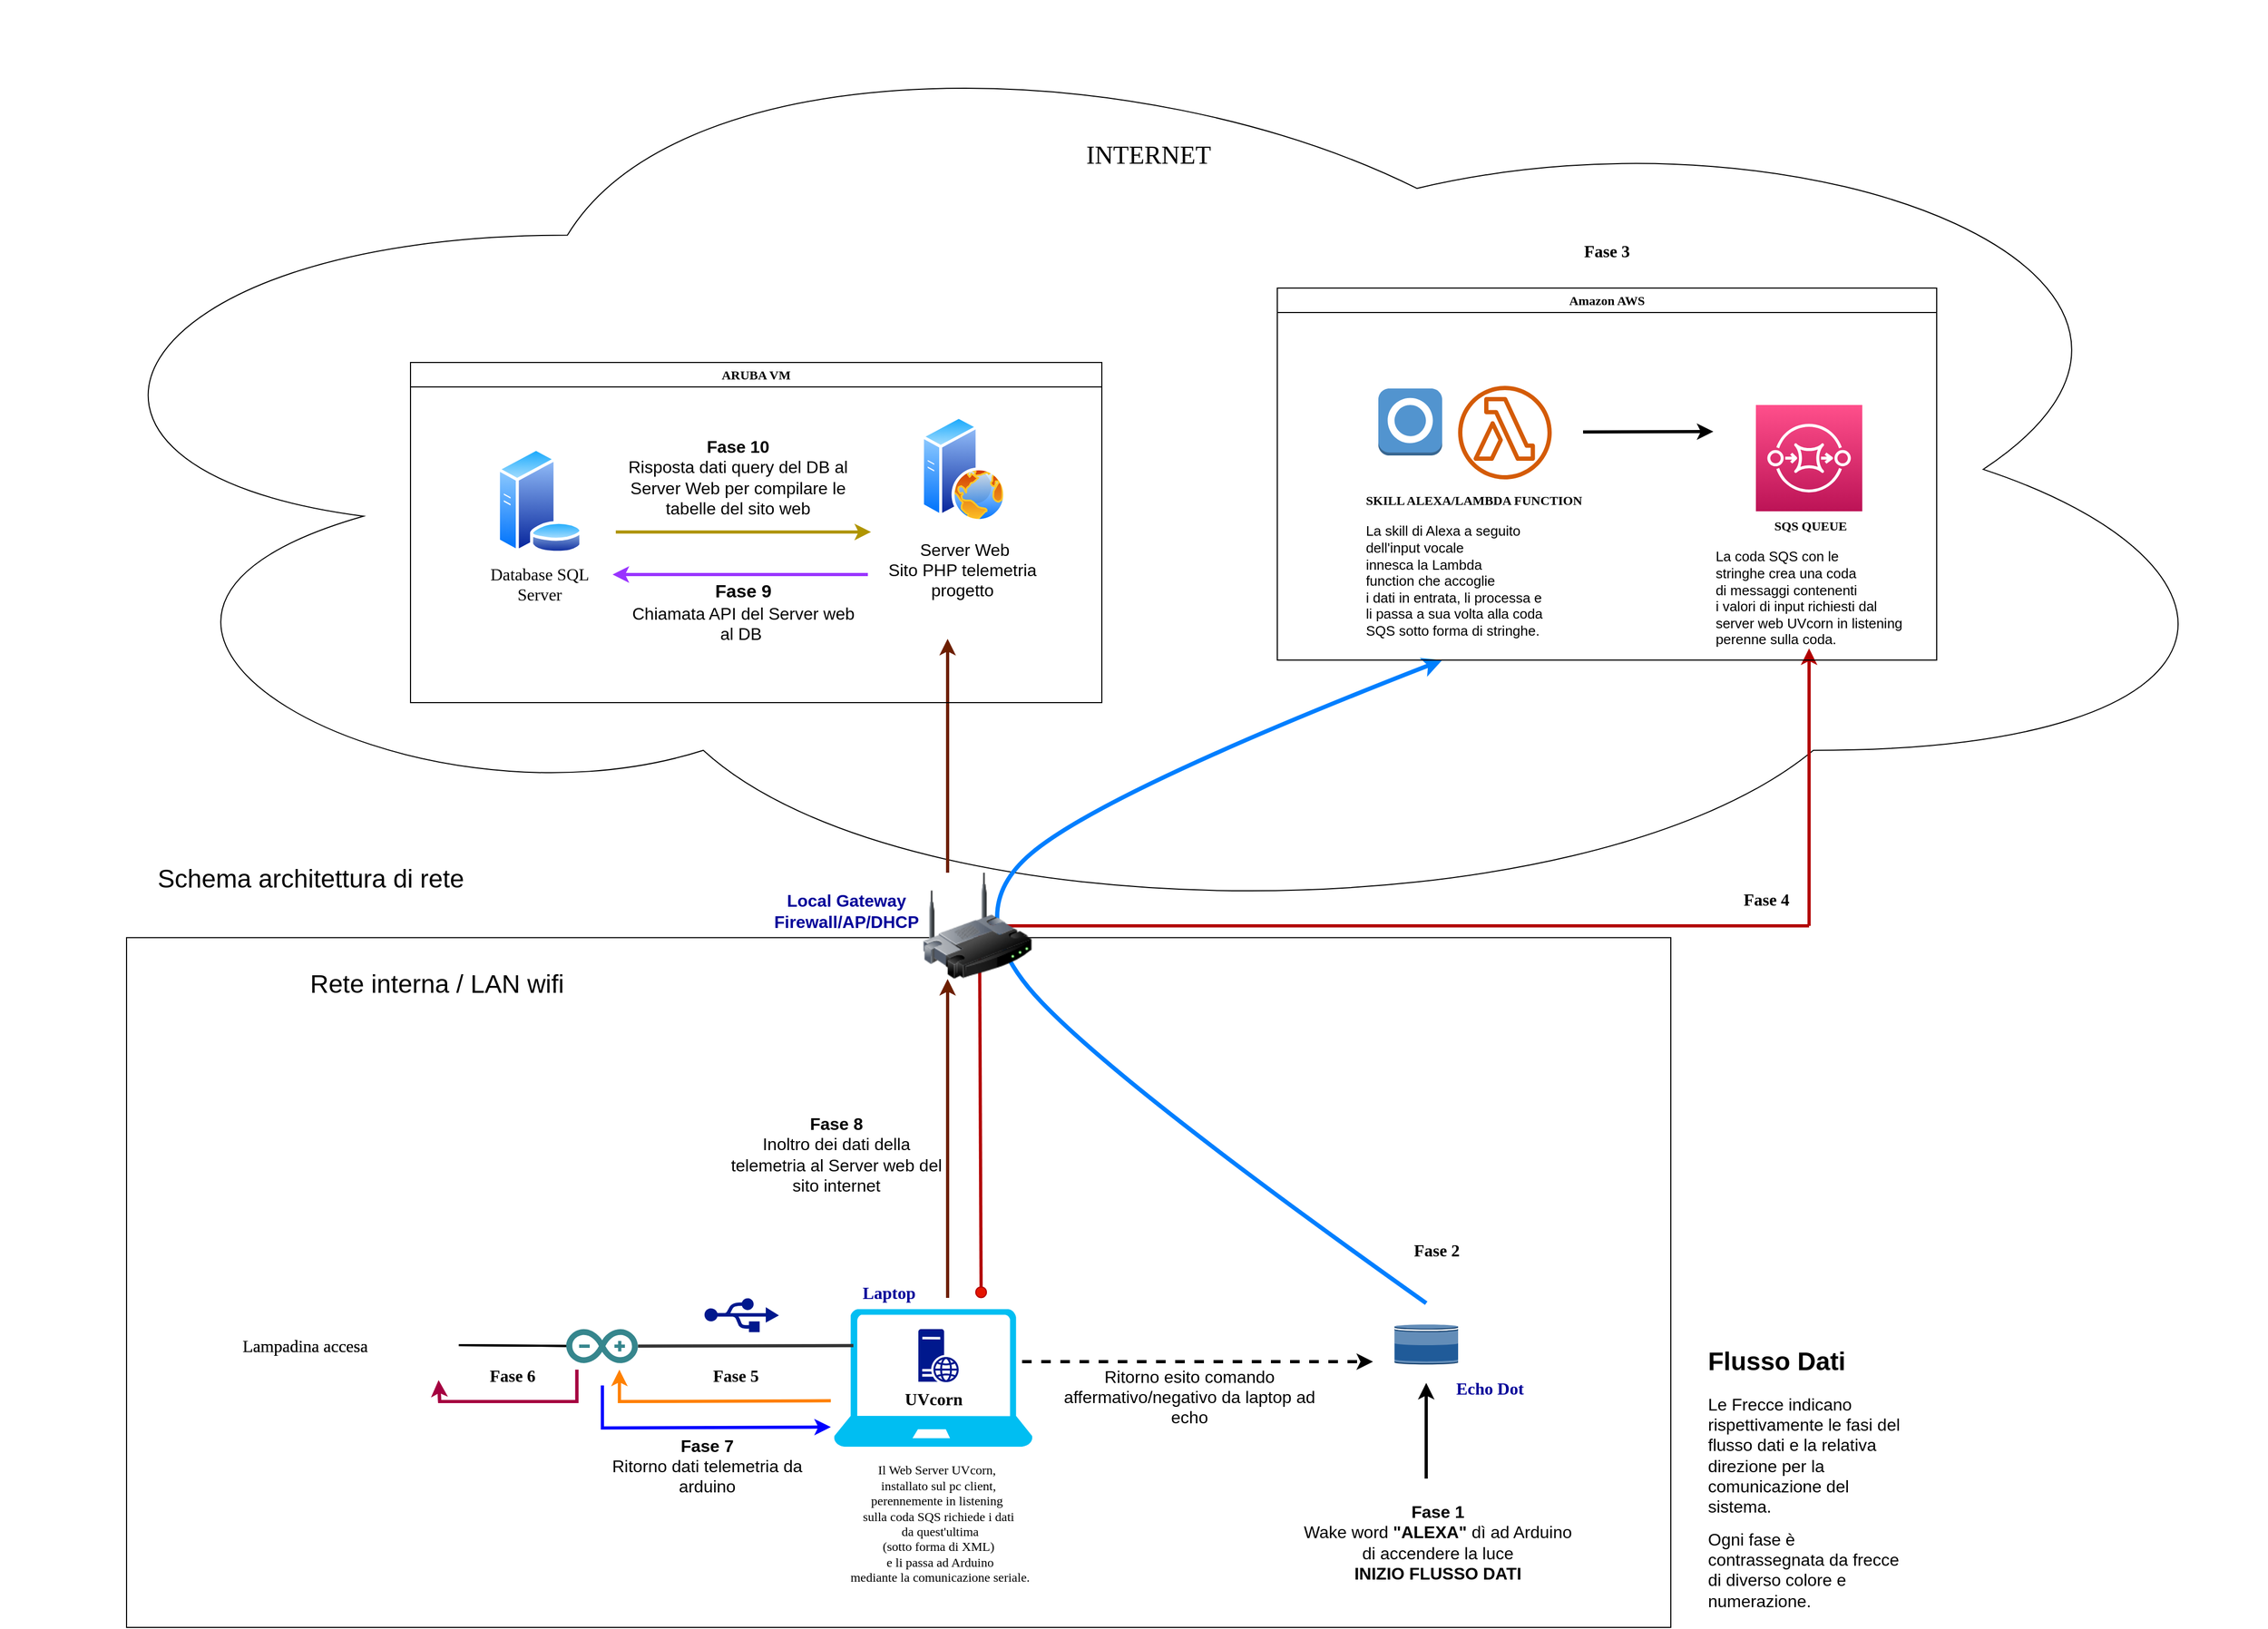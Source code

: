 <mxfile version="20.8.16" type="device"><diagram name="Pagina-1" id="lNyG0iZMY0uzDjgm9MJs"><mxGraphModel dx="3267" dy="2585" grid="1" gridSize="10" guides="1" tooltips="1" connect="1" arrows="1" fold="1" page="1" pageScale="1" pageWidth="827" pageHeight="1169" math="0" shadow="0"><root><mxCell id="0"/><mxCell id="1" parent="0"/><mxCell id="_zHurpymJPWU05OiCDab-50" value="" style="rounded=0;whiteSpace=wrap;html=1;fontSize=16;fontColor=#000099;" parent="1" vertex="1"><mxGeometry x="-462" y="611.1" width="1452" height="648.9" as="geometry"/></mxCell><mxCell id="4yUAu5zFGI80-g505zis-25" value="" style="endArrow=none;html=1;rounded=0;strokeColor=#B20000;strokeWidth=3;fontSize=12;fillColor=#e51400;startArrow=none;" edge="1" parent="1" source="4yUAu5zFGI80-g505zis-51"><mxGeometry width="50" height="50" relative="1" as="geometry"><mxPoint x="340" y="950" as="sourcePoint"/><mxPoint x="340" y="600" as="targetPoint"/></mxGeometry></mxCell><mxCell id="HtFOZcORNgBp2hoZurv1-55" value="" style="ellipse;shape=cloud;whiteSpace=wrap;html=1;fontFamily=Verdana;" parent="1" vertex="1"><mxGeometry x="-580" y="-270" width="2130" height="881.1" as="geometry"/></mxCell><mxCell id="4yUAu5zFGI80-g505zis-36" value="" style="curved=1;endArrow=classic;html=1;rounded=0;strokeColor=#B20000;strokeWidth=3;fontFamily=Verdana;fontSize=16;jumpSize=19;fillColor=#e51400;entryX=0.5;entryY=1;entryDx=0;entryDy=0;" edge="1" parent="1" target="4yUAu5zFGI80-g505zis-49"><mxGeometry width="50" height="50" relative="1" as="geometry"><mxPoint x="1120" y="600" as="sourcePoint"/><mxPoint x="1120" y="360" as="targetPoint"/><Array as="points"/></mxGeometry></mxCell><mxCell id="4yUAu5zFGI80-g505zis-26" value="" style="endArrow=none;html=1;rounded=0;strokeColor=#B20000;strokeWidth=3;fontSize=12;fillColor=#e51400;" edge="1" parent="1"><mxGeometry width="50" height="50" relative="1" as="geometry"><mxPoint x="1120" y="600" as="sourcePoint"/><mxPoint x="340" y="600" as="targetPoint"/></mxGeometry></mxCell><mxCell id="Spz0FUaXF8EfSYKeMBnP-3" value="" style="endArrow=classic;html=1;curved=1;strokeWidth=4;endSize=6;startSize=6;targetPerimeterSpacing=0;strokeColor=#007FFF;entryX=0.25;entryY=1;entryDx=0;entryDy=0;" parent="1" edge="1" target="HtFOZcORNgBp2hoZurv1-50"><mxGeometry width="50" height="50" relative="1" as="geometry"><mxPoint x="760" y="955" as="sourcePoint"/><mxPoint x="770" y="340" as="targetPoint"/><Array as="points"><mxPoint x="477" y="754.02"/><mxPoint x="320" y="590"/><mxPoint x="457" y="474.02"/></Array></mxGeometry></mxCell><mxCell id="4yUAu5zFGI80-g505zis-12" value="" style="verticalLabelPosition=bottom;html=1;verticalAlign=top;align=center;strokeColor=none;fillColor=#00BEF2;shape=mxgraph.azure.laptop;pointerEvents=1;fontSize=12;" vertex="1" parent="1"><mxGeometry x="203" y="960.68" width="187" height="129.32" as="geometry"/></mxCell><mxCell id="nqcas38NlcIq-hdDS8Ho-2" value="" style="outlineConnect=0;dashed=0;verticalLabelPosition=bottom;verticalAlign=top;align=left;html=1;shape=mxgraph.aws3.echo;fillColor=#205B99;gradientColor=none;" parent="1" vertex="1"><mxGeometry x="730" y="975.17" width="60" height="37.49" as="geometry"/></mxCell><mxCell id="nqcas38NlcIq-hdDS8Ho-57" value="" style="endArrow=none;html=1;rounded=0;strokeColor=#333333;strokeWidth=3;fontFamily=Verdana;fontSize=16;" parent="1" target="nqcas38NlcIq-hdDS8Ho-59" edge="1"><mxGeometry width="50" height="50" relative="1" as="geometry"><mxPoint x="221.4" y="994.91" as="sourcePoint"/><mxPoint x="131.4" y="991.91" as="targetPoint"/></mxGeometry></mxCell><mxCell id="nqcas38NlcIq-hdDS8Ho-59" value="" style="dashed=0;outlineConnect=0;html=1;align=center;labelPosition=center;verticalLabelPosition=bottom;verticalAlign=top;shape=mxgraph.weblogos.arduino;fillColor=#36868D;strokeColor=none;strokeWidth=2;fontFamily=Verdana;fontSize=16;points=[];" parent="1" vertex="1"><mxGeometry x="-48.6" y="979.4" width="67.4" height="32" as="geometry"/></mxCell><mxCell id="nqcas38NlcIq-hdDS8Ho-69" value="" style="endArrow=none;html=1;rounded=0;strokeColor=#000000;strokeWidth=2;fontFamily=Verdana;fontSize=16;jumpSize=14;exitX=0.529;exitY=1.093;exitDx=0;exitDy=0;exitPerimeter=0;" parent="1" target="nqcas38NlcIq-hdDS8Ho-59" edge="1"><mxGeometry width="50" height="50" relative="1" as="geometry"><mxPoint x="-149.588" y="994.559" as="sourcePoint"/><mxPoint x="-78.6" y="991.91" as="targetPoint"/></mxGeometry></mxCell><mxCell id="nqcas38NlcIq-hdDS8Ho-75" value="" style="endArrow=classic;html=1;rounded=0;strokeColor=#000000;strokeWidth=3;fontFamily=Verdana;fontSize=16;jumpSize=19;fillColor=#6a00ff;" parent="1" edge="1"><mxGeometry width="50" height="50" relative="1" as="geometry"><mxPoint x="760" y="1120" as="sourcePoint"/><mxPoint x="760" y="1030" as="targetPoint"/></mxGeometry></mxCell><mxCell id="nqcas38NlcIq-hdDS8Ho-90" value="&lt;div style=&quot;&quot;&gt;&lt;span style=&quot;background-color: initial;&quot;&gt;&lt;b&gt;Fase 3&lt;/b&gt;&lt;/span&gt;&lt;/div&gt;" style="text;html=1;strokeColor=none;fillColor=none;align=center;verticalAlign=middle;whiteSpace=wrap;rounded=0;fontSize=16;fontFamily=Verdana;rotation=0;" parent="1" vertex="1"><mxGeometry x="890" y="-60" width="80" height="50" as="geometry"/></mxCell><mxCell id="sw7y_HFoDJOB996THsyk-1" value="" style="endArrow=classic;html=1;rounded=0;strokeColor=#000000;strokeWidth=3;fontFamily=Verdana;fontSize=16;jumpSize=19;fillColor=#60a917 dotted;dashed=1;" parent="1" edge="1"><mxGeometry width="50" height="50" relative="1" as="geometry"><mxPoint x="380" y="1010" as="sourcePoint"/><mxPoint x="710" y="1010" as="targetPoint"/></mxGeometry></mxCell><mxCell id="sw7y_HFoDJOB996THsyk-18" value="&lt;font style=&quot;font-size: 24px;&quot;&gt;Schema architettura di rete&amp;nbsp;&amp;nbsp;&lt;/font&gt;" style="text;html=1;strokeColor=none;fillColor=none;align=center;verticalAlign=middle;whiteSpace=wrap;rounded=0;fontSize=18;" parent="1" vertex="1"><mxGeometry x="-462" y="501.1" width="360" height="110" as="geometry"/></mxCell><mxCell id="nqcas38NlcIq-hdDS8Ho-106" value="Database SQL&lt;br&gt;Server" style="aspect=fixed;perimeter=ellipsePerimeter;html=1;align=center;shadow=0;dashed=0;spacingTop=3;image;image=img/lib/active_directory/database_server.svg;strokeWidth=2;fontFamily=Verdana;fontSize=16;" parent="1" vertex="1"><mxGeometry x="-114.6" y="150" width="82" height="100" as="geometry"/></mxCell><mxCell id="HtFOZcORNgBp2hoZurv1-12" value="" style="aspect=fixed;perimeter=ellipsePerimeter;html=1;align=center;shadow=0;dashed=0;spacingTop=3;image;image=img/lib/active_directory/web_server.svg;strokeWidth=2;fontFamily=Verdana;fontSize=16;" parent="1" vertex="1"><mxGeometry x="285" y="120" width="80" height="99.99" as="geometry"/></mxCell><mxCell id="nqcas38NlcIq-hdDS8Ho-65" value="&lt;font face=&quot;Helvetica&quot;&gt;&amp;nbsp;Server Web&lt;br&gt;Sito PHP telemetria progetto&lt;/font&gt;" style="text;html=1;strokeColor=none;fillColor=none;align=center;verticalAlign=middle;whiteSpace=wrap;rounded=0;fontSize=16;fontFamily=Verdana;" parent="1" vertex="1"><mxGeometry x="245" y="207.38" width="157.5" height="115.24" as="geometry"/></mxCell><mxCell id="gAR5s_8GSJn8ShbOXLdq-33" value="&lt;font style=&quot;&quot;&gt;&lt;b style=&quot;&quot;&gt;&lt;font style=&quot;font-size: 17px;&quot;&gt;Fase 9&lt;/font&gt;&lt;/b&gt;&lt;br&gt;&lt;span style=&quot;font-size: 16px;&quot;&gt;Chiamata API del Server web al DB&amp;nbsp;&lt;/span&gt;&lt;br&gt;&lt;/font&gt;" style="text;html=1;strokeColor=none;fillColor=none;align=center;verticalAlign=middle;whiteSpace=wrap;rounded=0;" parent="1" vertex="1"><mxGeometry x="5" y="280" width="226" height="50" as="geometry"/></mxCell><mxCell id="HtFOZcORNgBp2hoZurv1-32" value="" style="curved=1;endArrow=classic;html=1;rounded=0;strokeColor=#9933FF;strokeWidth=3;fontFamily=Verdana;fontSize=16;jumpSize=19;fillColor=#a0522d;" parent="1" edge="1"><mxGeometry width="50" height="50" relative="1" as="geometry"><mxPoint x="235" y="269.5" as="sourcePoint"/><mxPoint x="-5" y="269.5" as="targetPoint"/><Array as="points"><mxPoint x="130.67" y="269.5"/></Array></mxGeometry></mxCell><mxCell id="HtFOZcORNgBp2hoZurv1-41" value="" style="curved=1;endArrow=classic;html=1;rounded=0;strokeColor=#6D1F00;strokeWidth=3;fontFamily=Verdana;fontSize=16;jumpSize=19;fillColor=#a0522d;" parent="1" edge="1"><mxGeometry width="50" height="50" relative="1" as="geometry"><mxPoint x="310" y="550" as="sourcePoint"/><mxPoint x="310" y="330" as="targetPoint"/><Array as="points"/></mxGeometry></mxCell><mxCell id="HtFOZcORNgBp2hoZurv1-50" value="Amazon AWS" style="swimlane;whiteSpace=wrap;html=1;fontFamily=Verdana;" parent="1" vertex="1"><mxGeometry x="620" width="620" height="350" as="geometry"/></mxCell><mxCell id="_zHurpymJPWU05OiCDab-1" value="" style="outlineConnect=0;dashed=0;verticalLabelPosition=bottom;verticalAlign=top;align=center;html=1;shape=mxgraph.aws3.alexa_skill;fillColor=#5294CF;gradientColor=none;" parent="HtFOZcORNgBp2hoZurv1-50" vertex="1"><mxGeometry x="95" y="94.5" width="60" height="63" as="geometry"/></mxCell><mxCell id="4yUAu5zFGI80-g505zis-3" value="" style="sketch=0;outlineConnect=0;fontColor=#232F3E;gradientColor=none;fillColor=#D45B07;strokeColor=none;dashed=0;verticalLabelPosition=bottom;verticalAlign=top;align=center;html=1;fontSize=12;fontStyle=0;aspect=fixed;pointerEvents=1;shape=mxgraph.aws4.lambda_function;" vertex="1" parent="HtFOZcORNgBp2hoZurv1-50"><mxGeometry x="170" y="92" width="88" height="88" as="geometry"/></mxCell><mxCell id="4yUAu5zFGI80-g505zis-4" value="" style="endArrow=classic;html=1;rounded=0;strokeColor=#000000;strokeWidth=3;fontFamily=Verdana;fontSize=16;jumpSize=19;fillColor=#60a917;" edge="1" parent="HtFOZcORNgBp2hoZurv1-50"><mxGeometry width="50" height="50" relative="1" as="geometry"><mxPoint x="287.5" y="135.41" as="sourcePoint"/><mxPoint x="410" y="135" as="targetPoint"/></mxGeometry></mxCell><mxCell id="4yUAu5zFGI80-g505zis-5" value="" style="sketch=0;points=[[0,0,0],[0.25,0,0],[0.5,0,0],[0.75,0,0],[1,0,0],[0,1,0],[0.25,1,0],[0.5,1,0],[0.75,1,0],[1,1,0],[0,0.25,0],[0,0.5,0],[0,0.75,0],[1,0.25,0],[1,0.5,0],[1,0.75,0]];outlineConnect=0;fontColor=#232F3E;gradientColor=#FF4F8B;gradientDirection=north;fillColor=#BC1356;strokeColor=#ffffff;dashed=0;verticalLabelPosition=bottom;verticalAlign=top;align=center;html=1;fontSize=12;fontStyle=0;aspect=fixed;shape=mxgraph.aws4.resourceIcon;resIcon=mxgraph.aws4.sqs;" vertex="1" parent="HtFOZcORNgBp2hoZurv1-50"><mxGeometry x="450" y="110" width="100" height="100" as="geometry"/></mxCell><mxCell id="4yUAu5zFGI80-g505zis-40" value="&lt;div style=&quot;&quot;&gt;&lt;b style=&quot;background-color: initial; border-color: var(--border-color); font-family: Verdana;&quot;&gt;SKILL ALEXA/LAMBDA FUNCTION&lt;/b&gt;&lt;/div&gt;&lt;div style=&quot;&quot;&gt;&lt;b style=&quot;background-color: initial; border-color: var(--border-color); font-family: Verdana;&quot;&gt;&lt;br&gt;&lt;/b&gt;&lt;/div&gt;&lt;font style=&quot;font-size: 13px;&quot;&gt;&lt;div style=&quot;text-align: left;&quot;&gt;&lt;span style=&quot;background-color: initial;&quot;&gt;La skill di Alexa a seguito&lt;/span&gt;&lt;/div&gt;&lt;div style=&quot;text-align: left;&quot;&gt;&lt;span style=&quot;background-color: initial;&quot;&gt;dell'input vocale&lt;/span&gt;&lt;/div&gt;&lt;div style=&quot;text-align: left;&quot;&gt;&lt;span style=&quot;background-color: initial;&quot;&gt;innesca la Lambda&lt;/span&gt;&lt;/div&gt;&lt;div style=&quot;text-align: left;&quot;&gt;&lt;span style=&quot;background-color: initial;&quot;&gt;function che accoglie&amp;nbsp;&lt;/span&gt;&lt;/div&gt;&lt;/font&gt;&lt;div style=&quot;text-align: left; border-color: var(--border-color); font-size: 13px;&quot;&gt;&lt;span style=&quot;border-color: var(--border-color); background-color: initial;&quot;&gt;&lt;font style=&quot;font-size: 13px;&quot;&gt;i dati in entrata, li processa e&amp;nbsp;&lt;/font&gt;&lt;/span&gt;&lt;/div&gt;&lt;div style=&quot;text-align: left; border-color: var(--border-color); font-size: 13px;&quot;&gt;&lt;span style=&quot;border-color: var(--border-color); background-color: initial;&quot;&gt;&lt;font style=&quot;font-size: 13px;&quot;&gt;li passa a sua volta alla coda&amp;nbsp;&lt;/font&gt;&lt;/span&gt;&lt;/div&gt;&lt;div style=&quot;text-align: left; border-color: var(--border-color); font-size: 13px;&quot;&gt;&lt;span style=&quot;border-color: var(--border-color); background-color: initial;&quot;&gt;&lt;font style=&quot;font-size: 13px;&quot;&gt;SQS sotto forma di stringhe.&lt;/font&gt;&lt;/span&gt;&lt;/div&gt;" style="text;html=1;strokeColor=none;fillColor=none;align=center;verticalAlign=middle;whiteSpace=wrap;rounded=0;fontSize=12;" vertex="1" parent="HtFOZcORNgBp2hoZurv1-50"><mxGeometry x="60" y="191" width="250" height="140" as="geometry"/></mxCell><mxCell id="4yUAu5zFGI80-g505zis-49" value="&lt;div style=&quot;border-color: var(--border-color); font-family: Verdana; font-size: 12px; font-weight: 700;&quot;&gt;&amp;nbsp;SQS QUEUE&lt;/div&gt;&lt;div style=&quot;border-color: var(--border-color); font-family: Verdana; font-size: 12px; font-weight: 700;&quot;&gt;&lt;span style=&quot;border-color: var(--border-color); background-color: initial;&quot;&gt;&lt;br style=&quot;border-color: var(--border-color);&quot;&gt;&lt;/span&gt;&lt;/div&gt;&lt;span style=&quot;border-color: var(--border-color); font-family: Verdana; font-weight: 700; text-align: left;&quot;&gt;&lt;div style=&quot;border-color: var(--border-color);&quot;&gt;&lt;span style=&quot;border-color: var(--border-color); font-weight: normal; background-color: initial;&quot;&gt;&lt;font style=&quot;border-color: var(--border-color);&quot; face=&quot;Helvetica&quot;&gt;La coda SQS con le&lt;/font&gt;&lt;/span&gt;&lt;/div&gt;&lt;div style=&quot;border-color: var(--border-color);&quot;&gt;&lt;span style=&quot;border-color: var(--border-color); font-weight: normal; background-color: initial;&quot;&gt;&lt;font style=&quot;border-color: var(--border-color);&quot; face=&quot;Helvetica&quot;&gt;stringhe crea una coda&lt;/font&gt;&lt;/span&gt;&lt;/div&gt;&lt;span style=&quot;border-color: var(--border-color); font-weight: normal;&quot;&gt;&lt;font style=&quot;border-color: var(--border-color);&quot; face=&quot;Helvetica&quot;&gt;&lt;div style=&quot;border-color: var(--border-color);&quot;&gt;&lt;span style=&quot;border-color: var(--border-color); background-color: initial;&quot;&gt;di messaggi&amp;nbsp;&lt;/span&gt;&lt;span style=&quot;border-color: var(--border-color); background-color: initial;&quot;&gt;contenenti&amp;nbsp;&lt;/span&gt;&lt;/div&gt;&lt;div style=&quot;border-color: var(--border-color);&quot;&gt;&lt;span style=&quot;border-color: var(--border-color); background-color: initial;&quot;&gt;i valori&amp;nbsp;&lt;/span&gt;&lt;span style=&quot;border-color: var(--border-color); background-color: initial;&quot;&gt;di input richiesti dal&lt;/span&gt;&lt;/div&gt;&lt;div style=&quot;border-color: var(--border-color);&quot;&gt;&lt;span style=&quot;border-color: var(--border-color); background-color: initial;&quot;&gt;server web UVcorn in listening&lt;/span&gt;&lt;/div&gt;&lt;div style=&quot;border-color: var(--border-color);&quot;&gt;&lt;span style=&quot;border-color: var(--border-color); background-color: initial;&quot;&gt;perenne sulla coda.&lt;/span&gt;&lt;/div&gt;&lt;div&gt;&lt;span style=&quot;border-color: var(--border-color); background-color: initial;&quot;&gt;&lt;br&gt;&lt;/span&gt;&lt;/div&gt;&lt;/font&gt;&lt;/span&gt;&lt;/span&gt;" style="text;html=1;strokeColor=none;fillColor=none;align=center;verticalAlign=middle;whiteSpace=wrap;rounded=0;fontSize=13;fontFamily=Helvetica;" vertex="1" parent="HtFOZcORNgBp2hoZurv1-50"><mxGeometry x="410" y="230" width="180" height="109" as="geometry"/></mxCell><mxCell id="HtFOZcORNgBp2hoZurv1-54" value="ARUBA VM" style="swimlane;whiteSpace=wrap;html=1;fontFamily=Verdana;" parent="1" vertex="1"><mxGeometry x="-195" y="70" width="650" height="320" as="geometry"/></mxCell><mxCell id="HtFOZcORNgBp2hoZurv1-23" value="" style="curved=1;endArrow=classic;html=1;rounded=0;strokeColor=#B09500;strokeWidth=3;fontFamily=Verdana;fontSize=16;jumpSize=19;fillColor=#e3c800;" parent="HtFOZcORNgBp2hoZurv1-54" edge="1"><mxGeometry width="50" height="50" relative="1" as="geometry"><mxPoint x="193" y="159.47" as="sourcePoint"/><mxPoint x="433" y="159.47" as="targetPoint"/><Array as="points"><mxPoint x="328.67" y="159.47"/></Array></mxGeometry></mxCell><mxCell id="HtFOZcORNgBp2hoZurv1-37" value="&lt;font style=&quot;font-size: 16px;&quot;&gt;&lt;b style=&quot;&quot;&gt;Fase 10&lt;/b&gt;&lt;br&gt;Risposta dati query del DB al Server Web per compilare le tabelle del sito web&lt;br&gt;&lt;/font&gt;" style="text;html=1;strokeColor=none;fillColor=none;align=center;verticalAlign=middle;whiteSpace=wrap;rounded=0;" parent="HtFOZcORNgBp2hoZurv1-54" vertex="1"><mxGeometry x="195" y="70" width="226" height="75" as="geometry"/></mxCell><mxCell id="HtFOZcORNgBp2hoZurv1-58" value="&lt;font style=&quot;font-size: 24px;&quot;&gt;INTERNET&lt;/font&gt;" style="text;html=1;strokeColor=none;fillColor=none;align=center;verticalAlign=middle;whiteSpace=wrap;rounded=0;fontFamily=Verdana;" parent="1" vertex="1"><mxGeometry x="414" y="-140" width="170" height="30" as="geometry"/></mxCell><mxCell id="_zHurpymJPWU05OiCDab-3" value="&lt;h1&gt;Flusso Dati&lt;/h1&gt;&lt;p&gt;&lt;font style=&quot;font-size: 16px;&quot;&gt;Le Frecce indicano rispettivamente le fasi del flusso dati e la relativa direzione per la comunicazione del sistema.&lt;/font&gt;&lt;/p&gt;&lt;p&gt;&lt;font size=&quot;3&quot;&gt;Ogni fase è contrassegnata da frecce di diverso colore e numerazione.&lt;/font&gt;&lt;/p&gt;" style="text;html=1;strokeColor=none;fillColor=none;spacing=5;spacingTop=-20;whiteSpace=wrap;overflow=hidden;rounded=0;" parent="1" vertex="1"><mxGeometry x="1020" y="990" width="190" height="270" as="geometry"/></mxCell><mxCell id="nqcas38NlcIq-hdDS8Ho-95" value="" style="endArrow=classic;html=1;rounded=0;strokeColor=#A50040;strokeWidth=3;fontFamily=Verdana;fontSize=16;jumpSize=19;fillColor=#d80073;" parent="1" edge="1"><mxGeometry width="50" height="50" relative="1" as="geometry"><mxPoint x="-38.6" y="1017.55" as="sourcePoint"/><mxPoint x="-168.6" y="1027.55" as="targetPoint"/><Array as="points"><mxPoint x="-38.6" y="1047.55"/><mxPoint x="-167.6" y="1047.55"/></Array></mxGeometry></mxCell><mxCell id="_zHurpymJPWU05OiCDab-21" value="" style="curved=1;endArrow=classic;html=1;rounded=0;strokeColor=#6D1F00;strokeWidth=3;fontFamily=Verdana;fontSize=16;jumpSize=19;fillColor=#a0522d;" parent="1" edge="1"><mxGeometry width="50" height="50" relative="1" as="geometry"><mxPoint x="310" y="950" as="sourcePoint"/><mxPoint x="310" y="650" as="targetPoint"/><Array as="points"/></mxGeometry></mxCell><mxCell id="_zHurpymJPWU05OiCDab-22" value="&lt;div style=&quot;&quot;&gt;&lt;span style=&quot;background-color: initial;&quot;&gt;&lt;b&gt;UVcorn&lt;/b&gt;&lt;/span&gt;&lt;/div&gt;" style="text;html=1;strokeColor=none;fillColor=none;align=center;verticalAlign=middle;whiteSpace=wrap;rounded=0;fontSize=16;fontFamily=Verdana;rotation=0;" parent="1" vertex="1"><mxGeometry x="256.5" y="1030" width="80" height="30.17" as="geometry"/></mxCell><mxCell id="_zHurpymJPWU05OiCDab-23" value="" style="shape=image;html=1;verticalAlign=top;verticalLabelPosition=bottom;labelBackgroundColor=#ffffff;imageAspect=0;aspect=fixed;image=https://cdn1.iconfinder.com/data/icons/iconoir-vol-3/24/light-bulb-on-128.png;fontSize=16;fontColor=#000099;rotation=-90;" parent="1" vertex="1"><mxGeometry x="-208.6" y="960.4" width="70" height="70" as="geometry"/></mxCell><mxCell id="_zHurpymJPWU05OiCDab-24" value="&lt;div style=&quot;&quot;&gt;&lt;span style=&quot;background-color: initial;&quot;&gt;&lt;b&gt;Fase 6&lt;/b&gt;&lt;/span&gt;&lt;/div&gt;" style="text;html=1;strokeColor=none;fillColor=none;align=center;verticalAlign=middle;whiteSpace=wrap;rounded=0;fontSize=16;fontFamily=Verdana;" parent="1" vertex="1"><mxGeometry x="-138.6" y="1007.55" width="80" height="30" as="geometry"/></mxCell><mxCell id="_zHurpymJPWU05OiCDab-25" value="&lt;div style=&quot;&quot;&gt;&lt;span style=&quot;background-color: initial;&quot;&gt;&lt;b&gt;Fase 5&lt;/b&gt;&lt;/span&gt;&lt;/div&gt;" style="text;html=1;strokeColor=none;fillColor=none;align=center;verticalAlign=middle;whiteSpace=wrap;rounded=0;fontSize=16;fontFamily=Verdana;" parent="1" vertex="1"><mxGeometry x="71.4" y="1007.55" width="80" height="30" as="geometry"/></mxCell><mxCell id="_zHurpymJPWU05OiCDab-26" value="" style="sketch=0;aspect=fixed;pointerEvents=1;shadow=0;dashed=0;html=1;strokeColor=none;labelPosition=center;verticalLabelPosition=bottom;verticalAlign=top;align=center;fillColor=#00188D;shape=mxgraph.mscae.enterprise.usb;fontSize=16;fontColor=#000099;" parent="1" vertex="1"><mxGeometry x="81.4" y="950" width="70" height="32.2" as="geometry"/></mxCell><mxCell id="_zHurpymJPWU05OiCDab-27" value="" style="endArrow=classic;html=1;rounded=0;strokeColor=#FF8000;strokeWidth=3;fontFamily=Verdana;fontSize=16;jumpSize=19;fillColor=#60a917;exitX=-0.015;exitY=0.666;exitDx=0;exitDy=0;exitPerimeter=0;" parent="1" edge="1" source="4yUAu5zFGI80-g505zis-12"><mxGeometry width="50" height="50" relative="1" as="geometry"><mxPoint x="151" y="1047" as="sourcePoint"/><mxPoint x="1.4" y="1017.55" as="targetPoint"/><Array as="points"><mxPoint x="1.4" y="1047.55"/></Array></mxGeometry></mxCell><mxCell id="_zHurpymJPWU05OiCDab-30" value="" style="endArrow=classic;html=1;rounded=0;strokeColor=#0000FF;strokeWidth=3;fontFamily=Verdana;fontSize=16;jumpSize=19;fillColor=#60a917;entryX=-0.015;entryY=0.857;entryDx=0;entryDy=0;entryPerimeter=0;" parent="1" edge="1" target="4yUAu5zFGI80-g505zis-12"><mxGeometry width="50" height="50" relative="1" as="geometry"><mxPoint x="-14.6" y="1032.38" as="sourcePoint"/><mxPoint x="161.4" y="1072.38" as="targetPoint"/><Array as="points"><mxPoint x="-14.6" y="1072.38"/></Array></mxGeometry></mxCell><mxCell id="_zHurpymJPWU05OiCDab-31" value="&lt;div style=&quot;&quot;&gt;&lt;span style=&quot;background-color: initial;&quot;&gt;&lt;b&gt;&lt;font face=&quot;Helvetica&quot;&gt;Fase 7&lt;/font&gt;&lt;/b&gt;&lt;/span&gt;&lt;/div&gt;&lt;div style=&quot;&quot;&gt;&lt;font face=&quot;Helvetica&quot;&gt;Ritorno dati telemetria da arduino&lt;/font&gt;&lt;/div&gt;" style="text;html=1;strokeColor=none;fillColor=none;align=center;verticalAlign=middle;whiteSpace=wrap;rounded=0;fontSize=16;fontFamily=Verdana;" parent="1" vertex="1"><mxGeometry x="-10" y="1072.66" width="188" height="70.7" as="geometry"/></mxCell><mxCell id="_zHurpymJPWU05OiCDab-33" value="&lt;div style=&quot;&quot;&gt;&lt;b&gt;&lt;font face=&quot;Helvetica&quot;&gt;Fase 1&lt;/font&gt;&lt;/b&gt;&lt;/div&gt;&lt;div style=&quot;&quot;&gt;&lt;font face=&quot;Helvetica&quot;&gt;Wake word &lt;b&gt;&quot;ALEXA&quot;&lt;/b&gt; dì ad Arduino di accendere la luce&lt;/font&gt;&lt;/div&gt;&lt;div style=&quot;&quot;&gt;&lt;b&gt;&lt;font face=&quot;Helvetica&quot;&gt;INIZIO FLUSSO DATI&lt;/font&gt;&lt;/b&gt;&lt;/div&gt;" style="text;html=1;strokeColor=none;fillColor=none;align=center;verticalAlign=middle;whiteSpace=wrap;rounded=0;fontSize=16;fontFamily=Verdana;" parent="1" vertex="1"><mxGeometry x="640" y="1130.0" width="262.4" height="100" as="geometry"/></mxCell><mxCell id="_zHurpymJPWU05OiCDab-34" value="&lt;div style=&quot;&quot;&gt;&lt;font face=&quot;Helvetica&quot;&gt;Ritorno esito comando&lt;/font&gt;&lt;/div&gt;&lt;div style=&quot;&quot;&gt;&lt;font face=&quot;Helvetica&quot;&gt;affermativo/negativo da laptop ad echo&lt;/font&gt;&lt;/div&gt;" style="text;html=1;strokeColor=none;fillColor=none;align=center;verticalAlign=middle;whiteSpace=wrap;rounded=0;fontSize=16;fontFamily=Verdana;" parent="1" vertex="1"><mxGeometry x="400" y="1012.66" width="275" height="60" as="geometry"/></mxCell><mxCell id="_zHurpymJPWU05OiCDab-35" value="&lt;div style=&quot;&quot;&gt;&lt;b&gt;&lt;font color=&quot;#000099&quot;&gt;Laptop&lt;/font&gt;&lt;/b&gt;&lt;/div&gt;" style="text;html=1;strokeColor=none;fillColor=none;align=center;verticalAlign=middle;whiteSpace=wrap;rounded=0;fontSize=16;fontFamily=Verdana;" parent="1" vertex="1"><mxGeometry x="225" y="929.7" width="60" height="30" as="geometry"/></mxCell><mxCell id="_zHurpymJPWU05OiCDab-43" value="&lt;div style=&quot;&quot;&gt;&lt;b&gt;&lt;font color=&quot;#000099&quot;&gt;Echo Dot&lt;/font&gt;&lt;/b&gt;&lt;/div&gt;" style="text;html=1;strokeColor=none;fillColor=none;align=center;verticalAlign=middle;whiteSpace=wrap;rounded=0;fontSize=16;fontFamily=Verdana;" parent="1" vertex="1"><mxGeometry x="770" y="1020.17" width="100" height="30" as="geometry"/></mxCell><mxCell id="_zHurpymJPWU05OiCDab-45" value="&lt;div style=&quot;&quot;&gt;Lampadina accesa&lt;/div&gt;" style="text;html=1;strokeColor=none;fillColor=none;align=center;verticalAlign=middle;whiteSpace=wrap;rounded=0;fontSize=16;fontFamily=Verdana;" parent="1" vertex="1"><mxGeometry x="-368.6" y="959.7" width="150" height="70.7" as="geometry"/></mxCell><mxCell id="_zHurpymJPWU05OiCDab-48" value="&lt;div style=&quot;&quot;&gt;&lt;span style=&quot;background-color: initial;&quot;&gt;&lt;b&gt;&lt;font face=&quot;Helvetica&quot;&gt;Fase 8&lt;/font&gt;&lt;/b&gt;&lt;/span&gt;&lt;/div&gt;&lt;div style=&quot;&quot;&gt;&lt;font face=&quot;Helvetica&quot;&gt;Inoltro dei dati della&lt;/font&gt;&lt;/div&gt;&lt;div style=&quot;&quot;&gt;&lt;font face=&quot;Helvetica&quot;&gt;telemetria al Server web&amp;nbsp;&lt;span style=&quot;background-color: initial;&quot;&gt;del sito internet&lt;/span&gt;&lt;/font&gt;&lt;/div&gt;" style="text;html=1;strokeColor=none;fillColor=none;align=center;verticalAlign=middle;whiteSpace=wrap;rounded=0;fontSize=16;fontFamily=Verdana;" parent="1" vertex="1"><mxGeometry x="100" y="770" width="211" height="90" as="geometry"/></mxCell><mxCell id="_zHurpymJPWU05OiCDab-51" value="&lt;font style=&quot;font-size: 24px;&quot;&gt;Rete interna / LAN wifi&lt;/font&gt;" style="text;html=1;strokeColor=none;fillColor=none;align=center;verticalAlign=middle;whiteSpace=wrap;rounded=0;fontSize=18;" parent="1" vertex="1"><mxGeometry x="-350" y="600" width="360" height="110" as="geometry"/></mxCell><mxCell id="4yUAu5zFGI80-g505zis-8" value="" style="sketch=0;aspect=fixed;pointerEvents=1;shadow=0;dashed=0;html=1;strokeColor=none;labelPosition=center;verticalLabelPosition=bottom;verticalAlign=top;align=center;fillColor=#00188D;shape=mxgraph.mscae.enterprise.web_server" vertex="1" parent="1"><mxGeometry x="282.5" y="979.4" width="38" height="50" as="geometry"/></mxCell><mxCell id="4yUAu5zFGI80-g505zis-9" value="&lt;div style=&quot;&quot;&gt;&lt;span style=&quot;font-size: 12px; background-color: initial;&quot;&gt;Il Web Server UVcorn,&amp;nbsp;&lt;/span&gt;&lt;br&gt;&lt;/div&gt;&lt;div style=&quot;font-size: 12px;&quot;&gt;installato sul pc client,&lt;/div&gt;&lt;div style=&quot;font-size: 12px;&quot;&gt;perennemente in listening&amp;nbsp;&lt;/div&gt;&lt;div style=&quot;font-size: 12px;&quot;&gt;sulla coda SQS richiede i dati&lt;/div&gt;&lt;div style=&quot;font-size: 12px;&quot;&gt;&amp;nbsp;da&amp;nbsp;&lt;span style=&quot;background-color: initial;&quot;&gt;quest'ultima&lt;/span&gt;&lt;/div&gt;&lt;div style=&quot;font-size: 12px;&quot;&gt;(sotto forma di XML)&lt;span style=&quot;background-color: initial;&quot;&gt;&lt;br&gt;&lt;/span&gt;&lt;/div&gt;&lt;div style=&quot;font-size: 12px;&quot;&gt;&lt;span style=&quot;background-color: initial;&quot;&gt;&amp;nbsp;e li passa&lt;/span&gt;&lt;span style=&quot;background-color: initial;&quot;&gt;&amp;nbsp;ad A&lt;/span&gt;&lt;span style=&quot;background-color: initial;&quot;&gt;rduino&lt;/span&gt;&lt;/div&gt;&lt;div style=&quot;font-size: 12px;&quot;&gt;&lt;span style=&quot;background-color: initial;&quot;&gt;&amp;nbsp;mediante la&amp;nbsp;&lt;/span&gt;&lt;span style=&quot;background-color: initial;&quot;&gt;comunicazione seriale.&lt;/span&gt;&lt;/div&gt;" style="text;html=1;strokeColor=none;fillColor=none;align=center;verticalAlign=middle;whiteSpace=wrap;rounded=0;fontSize=16;fontFamily=Verdana;" vertex="1" parent="1"><mxGeometry x="203" y="1090" width="197" height="140" as="geometry"/></mxCell><mxCell id="4yUAu5zFGI80-g505zis-14" value="&lt;div style=&quot;&quot;&gt;Lampadina accesa&lt;/div&gt;" style="text;html=1;strokeColor=none;fillColor=none;align=center;verticalAlign=middle;whiteSpace=wrap;rounded=0;fontSize=16;fontFamily=Verdana;" vertex="1" parent="1"><mxGeometry x="-368.6" y="959.7" width="150" height="70.7" as="geometry"/></mxCell><mxCell id="4yUAu5zFGI80-g505zis-15" value="" style="shape=image;html=1;verticalAlign=top;verticalLabelPosition=bottom;labelBackgroundColor=#ffffff;imageAspect=0;aspect=fixed;image=https://cdn1.iconfinder.com/data/icons/iconoir-vol-3/24/light-bulb-on-128.png;fontSize=16;fontColor=#000099;rotation=-90;" vertex="1" parent="1"><mxGeometry x="-208.6" y="960.4" width="70" height="70" as="geometry"/></mxCell><mxCell id="4yUAu5zFGI80-g505zis-16" value="" style="endArrow=classic;html=1;rounded=0;strokeColor=#A50040;strokeWidth=3;fontFamily=Verdana;fontSize=16;jumpSize=19;fillColor=#d80073;" edge="1" parent="1"><mxGeometry width="50" height="50" relative="1" as="geometry"><mxPoint x="-38.6" y="1017.55" as="sourcePoint"/><mxPoint x="-168.6" y="1027.55" as="targetPoint"/><Array as="points"><mxPoint x="-38.6" y="1047.55"/><mxPoint x="-167.6" y="1047.55"/></Array></mxGeometry></mxCell><mxCell id="4yUAu5zFGI80-g505zis-17" value="" style="endArrow=none;html=1;rounded=0;strokeColor=#000000;strokeWidth=2;fontFamily=Verdana;fontSize=16;jumpSize=14;exitX=0.529;exitY=1.093;exitDx=0;exitDy=0;exitPerimeter=0;" edge="1" parent="1"><mxGeometry width="50" height="50" relative="1" as="geometry"><mxPoint x="-149.588" y="994.559" as="sourcePoint"/><mxPoint x="-48.6" y="995.19" as="targetPoint"/></mxGeometry></mxCell><mxCell id="_zHurpymJPWU05OiCDab-18" value="&lt;font color=&quot;#000099&quot;&gt;&lt;br&gt;&lt;/font&gt;" style="image;html=1;image=img/lib/clip_art/networking/Wireless_Router_128x128.png;fontSize=16;textOpacity=90;" parent="1" vertex="1"><mxGeometry x="263" y="550" width="150" height="100" as="geometry"/></mxCell><mxCell id="4yUAu5zFGI80-g505zis-34" value="&lt;b style=&quot;border-color: var(--border-color); color: rgb(0, 0, 153); font-size: 16px; background-color: rgb(255, 255, 255);&quot;&gt;Local Gateway&lt;br style=&quot;border-color: var(--border-color);&quot;&gt;Firewall/AP/DHCP&lt;/b&gt;" style="text;html=1;strokeColor=none;fillColor=none;align=center;verticalAlign=middle;whiteSpace=wrap;rounded=0;fontSize=12;" vertex="1" parent="1"><mxGeometry x="135" y="561.1" width="160" height="50" as="geometry"/></mxCell><mxCell id="4yUAu5zFGI80-g505zis-37" value="&lt;div style=&quot;&quot;&gt;&lt;span style=&quot;background-color: initial;&quot;&gt;&lt;b&gt;Fase 2&lt;/b&gt;&lt;/span&gt;&lt;/div&gt;" style="text;html=1;strokeColor=none;fillColor=none;align=center;verticalAlign=middle;whiteSpace=wrap;rounded=0;fontSize=16;fontFamily=Verdana;rotation=0;" vertex="1" parent="1"><mxGeometry x="730" y="879.7" width="80" height="50" as="geometry"/></mxCell><mxCell id="4yUAu5zFGI80-g505zis-55" value="" style="endArrow=none;html=1;rounded=0;strokeColor=#B20000;strokeWidth=3;fontSize=12;fillColor=#e51400;" edge="1" parent="1" target="4yUAu5zFGI80-g505zis-51"><mxGeometry width="50" height="50" relative="1" as="geometry"><mxPoint x="340" y="950" as="sourcePoint"/><mxPoint x="340" y="650" as="targetPoint"/></mxGeometry></mxCell><mxCell id="4yUAu5zFGI80-g505zis-51" value="" style="shape=ellipse;fillColor=#e51400;strokeColor=#B20000;html=1;sketch=0;fontFamily=Helvetica;fontSize=13;fontColor=#ffffff;" vertex="1" parent="1"><mxGeometry x="336.5" y="939.7" width="10" height="10" as="geometry"/></mxCell><mxCell id="4yUAu5zFGI80-g505zis-56" value="&lt;div style=&quot;&quot;&gt;&lt;span style=&quot;background-color: initial;&quot;&gt;&lt;b&gt;Fase 4&lt;/b&gt;&lt;/span&gt;&lt;/div&gt;" style="text;html=1;strokeColor=none;fillColor=none;align=center;verticalAlign=middle;whiteSpace=wrap;rounded=0;fontSize=16;fontFamily=Verdana;rotation=0;" vertex="1" parent="1"><mxGeometry x="1040" y="550" width="80" height="50" as="geometry"/></mxCell></root></mxGraphModel></diagram></mxfile>